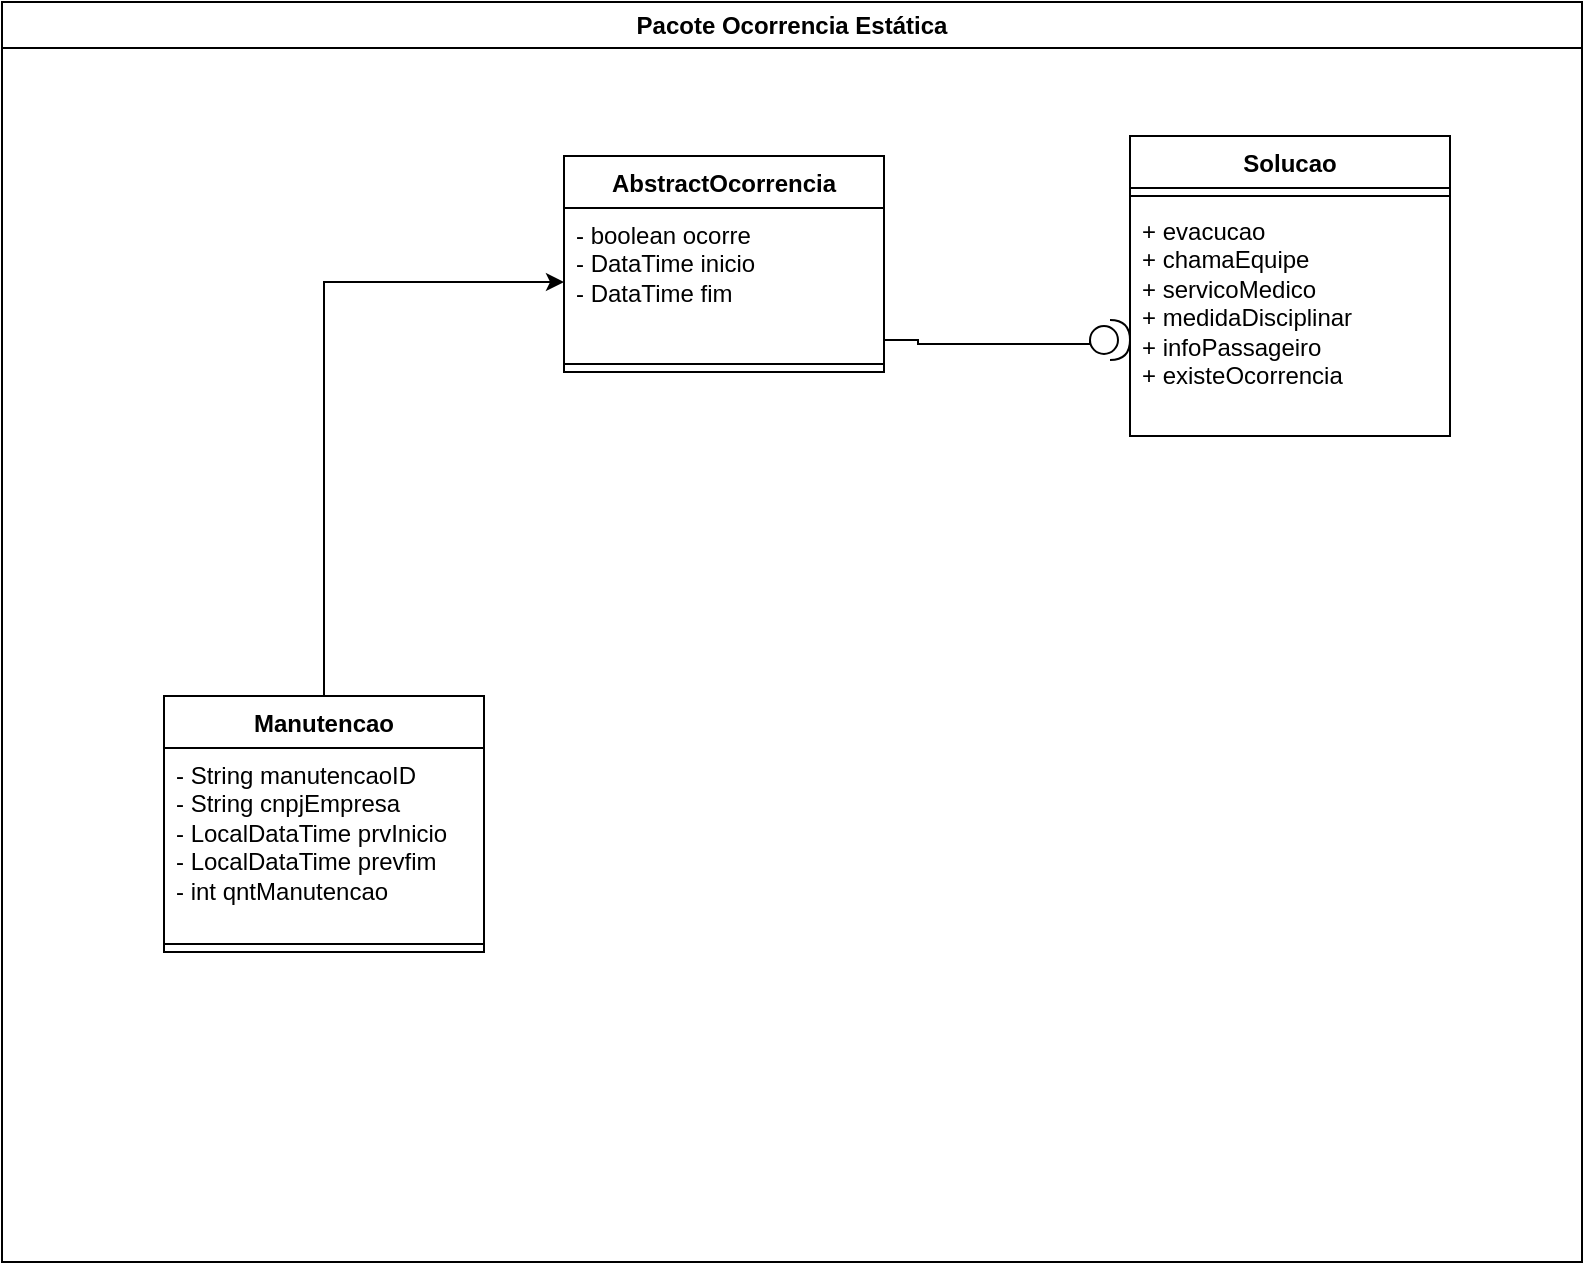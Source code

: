 <mxfile version="24.2.5" type="github" pages="4">
  <diagram name="Ocorrencia Estática" id="eAesNLCMNbQy8Txhgp5Q">
    <mxGraphModel dx="614" dy="1593" grid="1" gridSize="10" guides="1" tooltips="1" connect="1" arrows="1" fold="1" page="1" pageScale="1" pageWidth="827" pageHeight="1169" math="0" shadow="0">
      <root>
        <mxCell id="0" />
        <mxCell id="1" parent="0" />
        <mxCell id="ItMRLDCNhBZhx8yUrKy3-38" value="&lt;font style=&quot;vertical-align: inherit;&quot;&gt;&lt;font style=&quot;vertical-align: inherit;&quot;&gt;Solucao&lt;/font&gt;&lt;/font&gt;" style="swimlane;fontStyle=1;align=center;verticalAlign=top;childLayout=stackLayout;horizontal=1;startSize=26;horizontalStack=0;resizeParent=1;resizeParentMax=0;resizeLast=0;collapsible=1;marginBottom=0;whiteSpace=wrap;html=1;" parent="1" vertex="1">
          <mxGeometry x="583" y="-770" width="160" height="150" as="geometry" />
        </mxCell>
        <mxCell id="ItMRLDCNhBZhx8yUrKy3-40" value="" style="line;strokeWidth=1;fillColor=none;align=left;verticalAlign=middle;spacingTop=-1;spacingLeft=3;spacingRight=3;rotatable=0;labelPosition=right;points=[];portConstraint=eastwest;strokeColor=inherit;" parent="ItMRLDCNhBZhx8yUrKy3-38" vertex="1">
          <mxGeometry y="26" width="160" height="8" as="geometry" />
        </mxCell>
        <mxCell id="ItMRLDCNhBZhx8yUrKy3-41" value="&lt;font style=&quot;vertical-align: inherit;&quot;&gt;&lt;font style=&quot;vertical-align: inherit;&quot;&gt;+ evacucao&lt;/font&gt;&lt;/font&gt;&lt;div&gt;&lt;font style=&quot;vertical-align: inherit;&quot;&gt;&lt;font style=&quot;vertical-align: inherit;&quot;&gt;&lt;font style=&quot;vertical-align: inherit;&quot;&gt;&lt;font style=&quot;vertical-align: inherit;&quot;&gt;+ chamaEquipe&lt;/font&gt;&lt;/font&gt;&lt;/font&gt;&lt;/font&gt;&lt;/div&gt;&lt;div&gt;&lt;font style=&quot;vertical-align: inherit;&quot;&gt;&lt;font style=&quot;vertical-align: inherit;&quot;&gt;&lt;font style=&quot;vertical-align: inherit;&quot;&gt;&lt;font style=&quot;vertical-align: inherit;&quot;&gt;&lt;font style=&quot;vertical-align: inherit;&quot;&gt;&lt;font style=&quot;vertical-align: inherit;&quot;&gt;+ servicoMedico&amp;nbsp;&lt;/font&gt;&lt;/font&gt;&lt;/font&gt;&lt;/font&gt;&lt;/font&gt;&lt;/font&gt;&lt;/div&gt;&lt;div&gt;&lt;font style=&quot;vertical-align: inherit;&quot;&gt;&lt;font style=&quot;vertical-align: inherit;&quot;&gt;&lt;font style=&quot;vertical-align: inherit;&quot;&gt;&lt;font style=&quot;vertical-align: inherit;&quot;&gt;&lt;font style=&quot;vertical-align: inherit;&quot;&gt;&lt;font style=&quot;vertical-align: inherit;&quot;&gt;&lt;font style=&quot;vertical-align: inherit;&quot;&gt;&lt;font style=&quot;vertical-align: inherit;&quot;&gt;+ medidaDisciplinar&lt;/font&gt;&lt;/font&gt;&lt;/font&gt;&lt;/font&gt;&lt;/font&gt;&lt;/font&gt;&lt;/font&gt;&lt;/font&gt;&lt;/div&gt;&lt;div&gt;&lt;font style=&quot;vertical-align: inherit;&quot;&gt;&lt;font style=&quot;vertical-align: inherit;&quot;&gt;&lt;font style=&quot;vertical-align: inherit;&quot;&gt;&lt;font style=&quot;vertical-align: inherit;&quot;&gt;&lt;font style=&quot;vertical-align: inherit;&quot;&gt;&lt;font style=&quot;vertical-align: inherit;&quot;&gt;&lt;font style=&quot;vertical-align: inherit;&quot;&gt;&lt;font style=&quot;vertical-align: inherit;&quot;&gt;&lt;font style=&quot;vertical-align: inherit;&quot;&gt;&lt;font style=&quot;vertical-align: inherit;&quot;&gt;+ infoPassageiro&lt;/font&gt;&lt;/font&gt;&lt;/font&gt;&lt;/font&gt;&lt;/font&gt;&lt;/font&gt;&lt;/font&gt;&lt;/font&gt;&lt;/font&gt;&lt;/font&gt;&lt;/div&gt;&lt;div&gt;&lt;font style=&quot;vertical-align: inherit;&quot;&gt;&lt;font style=&quot;vertical-align: inherit;&quot;&gt;&lt;font style=&quot;vertical-align: inherit;&quot;&gt;&lt;font style=&quot;vertical-align: inherit;&quot;&gt;&lt;font style=&quot;vertical-align: inherit;&quot;&gt;&lt;font style=&quot;vertical-align: inherit;&quot;&gt;&lt;font style=&quot;vertical-align: inherit;&quot;&gt;&lt;font style=&quot;vertical-align: inherit;&quot;&gt;&lt;font style=&quot;vertical-align: inherit;&quot;&gt;&lt;font style=&quot;vertical-align: inherit;&quot;&gt;+ existeOcorrencia&lt;/font&gt;&lt;/font&gt;&lt;/font&gt;&lt;/font&gt;&lt;/font&gt;&lt;/font&gt;&lt;/font&gt;&lt;/font&gt;&lt;/font&gt;&lt;/font&gt;&lt;/div&gt;" style="text;strokeColor=none;fillColor=none;align=left;verticalAlign=top;spacingLeft=4;spacingRight=4;overflow=hidden;rotatable=0;points=[[0,0.5],[1,0.5]];portConstraint=eastwest;whiteSpace=wrap;html=1;" parent="ItMRLDCNhBZhx8yUrKy3-38" vertex="1">
          <mxGeometry y="34" width="160" height="116" as="geometry" />
        </mxCell>
        <mxCell id="DWbH5lYAs5ZIX2UuuLT6-1" value="Pacote Ocorrencia Estática" style="swimlane;whiteSpace=wrap;html=1;" vertex="1" parent="1">
          <mxGeometry x="19" y="-837" width="790" height="630" as="geometry" />
        </mxCell>
        <mxCell id="EJaN-B2q9femKbshChuU-4" style="edgeStyle=orthogonalEdgeStyle;rounded=0;orthogonalLoop=1;jettySize=auto;html=1;exitX=0.5;exitY=0;exitDx=0;exitDy=0;" edge="1" parent="DWbH5lYAs5ZIX2UuuLT6-1" source="ItMRLDCNhBZhx8yUrKy3-18" target="ItMRLDCNhBZhx8yUrKy3-14">
          <mxGeometry relative="1" as="geometry" />
        </mxCell>
        <mxCell id="ItMRLDCNhBZhx8yUrKy3-18" value="&lt;font style=&quot;vertical-align: inherit;&quot;&gt;&lt;font style=&quot;vertical-align: inherit;&quot;&gt;Manutencao&lt;/font&gt;&lt;/font&gt;" style="swimlane;fontStyle=1;align=center;verticalAlign=top;childLayout=stackLayout;horizontal=1;startSize=26;horizontalStack=0;resizeParent=1;resizeParentMax=0;resizeLast=0;collapsible=1;marginBottom=0;whiteSpace=wrap;html=1;" parent="DWbH5lYAs5ZIX2UuuLT6-1" vertex="1">
          <mxGeometry x="81" y="347" width="160" height="128" as="geometry" />
        </mxCell>
        <mxCell id="ItMRLDCNhBZhx8yUrKy3-19" value="&lt;font style=&quot;vertical-align: inherit;&quot;&gt;&lt;font style=&quot;vertical-align: inherit;&quot;&gt;- String manutencaoID&lt;/font&gt;&lt;/font&gt;&lt;div&gt;&lt;span style=&quot;background-color: initial;&quot;&gt;- String cnpjEmpresa&lt;/span&gt;&lt;/div&gt;&lt;div&gt;&lt;span style=&quot;background-color: initial;&quot;&gt;- LocalDataTime prvInicio&lt;/span&gt;&lt;/div&gt;&lt;div&gt;&lt;span style=&quot;background-color: initial;&quot;&gt;- LocalDataTime prevfim&lt;/span&gt;&lt;/div&gt;&lt;div&gt;&lt;span style=&quot;background-color: initial;&quot;&gt;- int qntManutencao&lt;/span&gt;&lt;/div&gt;" style="text;strokeColor=none;fillColor=none;align=left;verticalAlign=top;spacingLeft=4;spacingRight=4;overflow=hidden;rotatable=0;points=[[0,0.5],[1,0.5]];portConstraint=eastwest;whiteSpace=wrap;html=1;" parent="ItMRLDCNhBZhx8yUrKy3-18" vertex="1">
          <mxGeometry y="26" width="160" height="94" as="geometry" />
        </mxCell>
        <mxCell id="ItMRLDCNhBZhx8yUrKy3-20" value="" style="line;strokeWidth=1;fillColor=none;align=left;verticalAlign=middle;spacingTop=-1;spacingLeft=3;spacingRight=3;rotatable=0;labelPosition=right;points=[];portConstraint=eastwest;strokeColor=inherit;" parent="ItMRLDCNhBZhx8yUrKy3-18" vertex="1">
          <mxGeometry y="120" width="160" height="8" as="geometry" />
        </mxCell>
        <mxCell id="ItMRLDCNhBZhx8yUrKy3-13" value="&lt;font style=&quot;vertical-align: inherit;&quot;&gt;&lt;font style=&quot;vertical-align: inherit;&quot;&gt;AbstractOcorrencia&lt;/font&gt;&lt;/font&gt;" style="swimlane;fontStyle=1;align=center;verticalAlign=top;childLayout=stackLayout;horizontal=1;startSize=26;horizontalStack=0;resizeParent=1;resizeParentMax=0;resizeLast=0;collapsible=1;marginBottom=0;whiteSpace=wrap;html=1;" parent="DWbH5lYAs5ZIX2UuuLT6-1" vertex="1">
          <mxGeometry x="281" y="77" width="160" height="108" as="geometry" />
        </mxCell>
        <mxCell id="ItMRLDCNhBZhx8yUrKy3-14" value="&lt;font style=&quot;vertical-align: inherit;&quot;&gt;&lt;font style=&quot;vertical-align: inherit;&quot;&gt;&lt;font style=&quot;vertical-align: inherit;&quot;&gt;&lt;font style=&quot;vertical-align: inherit;&quot;&gt;&lt;font style=&quot;vertical-align: inherit;&quot;&gt;&lt;font style=&quot;vertical-align: inherit;&quot;&gt;- boolean ocorre&amp;nbsp;&lt;/font&gt;&lt;/font&gt;&lt;/font&gt;&lt;/font&gt;&lt;/font&gt;&lt;/font&gt;&lt;div&gt;&lt;font style=&quot;vertical-align: inherit;&quot;&gt;&lt;font style=&quot;vertical-align: inherit;&quot;&gt;&lt;font style=&quot;vertical-align: inherit;&quot;&gt;&lt;font style=&quot;vertical-align: inherit;&quot;&gt;&lt;font style=&quot;vertical-align: inherit;&quot;&gt;&lt;font style=&quot;vertical-align: inherit;&quot;&gt;&lt;font style=&quot;vertical-align: inherit;&quot;&gt;&lt;font style=&quot;vertical-align: inherit;&quot;&gt;- DataTime inicio&amp;nbsp;&lt;/font&gt;&lt;/font&gt;&lt;/font&gt;&lt;/font&gt;&lt;/font&gt;&lt;/font&gt;&lt;/font&gt;&lt;/font&gt;&lt;/div&gt;&lt;div&gt;&lt;font style=&quot;vertical-align: inherit;&quot;&gt;&lt;font style=&quot;vertical-align: inherit;&quot;&gt;&lt;font style=&quot;vertical-align: inherit;&quot;&gt;&lt;font style=&quot;vertical-align: inherit;&quot;&gt;&lt;font style=&quot;vertical-align: inherit;&quot;&gt;&lt;font style=&quot;vertical-align: inherit;&quot;&gt;&lt;font style=&quot;vertical-align: inherit;&quot;&gt;&lt;font style=&quot;vertical-align: inherit;&quot;&gt;&lt;font style=&quot;vertical-align: inherit;&quot;&gt;&lt;font style=&quot;vertical-align: inherit;&quot;&gt;- DataTime fim&lt;/font&gt;&lt;/font&gt;&lt;/font&gt;&lt;/font&gt;&lt;/font&gt;&lt;/font&gt;&lt;/font&gt;&lt;/font&gt;&lt;/font&gt;&lt;/font&gt;&lt;span style=&quot;background-color: initial;&quot;&gt;&amp;nbsp;&lt;/span&gt;&lt;/div&gt;" style="text;strokeColor=none;fillColor=none;align=left;verticalAlign=top;spacingLeft=4;spacingRight=4;overflow=hidden;rotatable=0;points=[[0,0.5],[1,0.5]];portConstraint=eastwest;whiteSpace=wrap;html=1;" parent="ItMRLDCNhBZhx8yUrKy3-13" vertex="1">
          <mxGeometry y="26" width="160" height="74" as="geometry" />
        </mxCell>
        <mxCell id="ItMRLDCNhBZhx8yUrKy3-15" value="" style="line;strokeWidth=1;fillColor=none;align=left;verticalAlign=middle;spacingTop=-1;spacingLeft=3;spacingRight=3;rotatable=0;labelPosition=right;points=[];portConstraint=eastwest;strokeColor=inherit;" parent="ItMRLDCNhBZhx8yUrKy3-13" vertex="1">
          <mxGeometry y="100" width="160" height="8" as="geometry" />
        </mxCell>
        <mxCell id="tf-fGTpdlnhur03Bu0Bh-1" value="" style="shape=providedRequiredInterface;html=1;verticalLabelPosition=bottom;sketch=0;" parent="DWbH5lYAs5ZIX2UuuLT6-1" vertex="1">
          <mxGeometry x="544" y="159" width="20" height="20" as="geometry" />
        </mxCell>
        <mxCell id="tf-fGTpdlnhur03Bu0Bh-2" style="edgeStyle=orthogonalEdgeStyle;rounded=0;orthogonalLoop=1;jettySize=auto;html=1;exitX=0;exitY=0.5;exitDx=0;exitDy=0;exitPerimeter=0;entryX=1;entryY=0.5;entryDx=0;entryDy=0;endArrow=none;endFill=0;" parent="DWbH5lYAs5ZIX2UuuLT6-1" source="tf-fGTpdlnhur03Bu0Bh-1" target="ItMRLDCNhBZhx8yUrKy3-14" edge="1">
          <mxGeometry relative="1" as="geometry">
            <Array as="points">
              <mxPoint x="544" y="171" />
              <mxPoint x="458" y="171" />
              <mxPoint x="458" y="169" />
            </Array>
          </mxGeometry>
        </mxCell>
      </root>
    </mxGraphModel>
  </diagram>
  <diagram id="c3v6CMgKxM1lAtK5aBZb" name="Ocorrencia Dinâmica">
    <mxGraphModel dx="1441" dy="424" grid="1" gridSize="10" guides="1" tooltips="1" connect="1" arrows="1" fold="1" page="1" pageScale="1" pageWidth="827" pageHeight="1169" math="0" shadow="0">
      <root>
        <mxCell id="0" />
        <mxCell id="1" parent="0" />
        <mxCell id="voYU2QPXjtdkF6IaTTHM-1" value="&lt;font style=&quot;vertical-align: inherit;&quot;&gt;&lt;font style=&quot;vertical-align: inherit;&quot;&gt;ErroHumano&lt;/font&gt;&lt;/font&gt;" style="swimlane;fontStyle=1;align=center;verticalAlign=top;childLayout=stackLayout;horizontal=1;startSize=26;horizontalStack=0;resizeParent=1;resizeParentMax=0;resizeLast=0;collapsible=1;marginBottom=0;whiteSpace=wrap;html=1;" vertex="1" parent="1">
          <mxGeometry x="-140" y="210" width="160" height="170" as="geometry" />
        </mxCell>
        <mxCell id="voYU2QPXjtdkF6IaTTHM-2" value="&lt;div&gt;&lt;font style=&quot;vertical-align: inherit;&quot;&gt;&lt;font style=&quot;vertical-align: inherit;&quot;&gt;- String erroHumanoID&lt;/font&gt;&lt;/font&gt;&lt;/div&gt;&lt;font style=&quot;vertical-align: inherit;&quot;&gt;&lt;font style=&quot;vertical-align: inherit;&quot;&gt;- boolean operador&lt;/font&gt;&lt;/font&gt;&lt;div&gt;&lt;font style=&quot;vertical-align: inherit;&quot;&gt;&lt;font style=&quot;vertical-align: inherit;&quot;&gt;&lt;font style=&quot;vertical-align: inherit;&quot;&gt;&lt;font style=&quot;vertical-align: inherit;&quot;&gt;- boolean maquinista&lt;/font&gt;&lt;/font&gt;&lt;/font&gt;&lt;/font&gt;&lt;/div&gt;&lt;div&gt;&lt;font style=&quot;vertical-align: inherit;&quot;&gt;&lt;font style=&quot;vertical-align: inherit;&quot;&gt;&lt;font style=&quot;vertical-align: inherit;&quot;&gt;&lt;font style=&quot;vertical-align: inherit;&quot;&gt;&lt;font style=&quot;vertical-align: inherit;&quot;&gt;&lt;font style=&quot;vertical-align: inherit;&quot;&gt;- boolean passageiro&lt;/font&gt;&lt;/font&gt;&lt;/font&gt;&lt;/font&gt;&lt;/font&gt;&lt;/font&gt;&lt;/div&gt;&lt;div&gt;&lt;font style=&quot;vertical-align: inherit;&quot;&gt;&lt;font style=&quot;vertical-align: inherit;&quot;&gt;&lt;font style=&quot;vertical-align: inherit;&quot;&gt;&lt;font style=&quot;vertical-align: inherit;&quot;&gt;&lt;font style=&quot;vertical-align: inherit;&quot;&gt;&lt;font style=&quot;vertical-align: inherit;&quot;&gt;- int qntErroHumano&lt;/font&gt;&lt;/font&gt;&lt;/font&gt;&lt;/font&gt;&lt;/font&gt;&lt;/font&gt;&lt;/div&gt;" style="text;strokeColor=none;fillColor=none;align=left;verticalAlign=top;spacingLeft=4;spacingRight=4;overflow=hidden;rotatable=0;points=[[0,0.5],[1,0.5]];portConstraint=eastwest;whiteSpace=wrap;html=1;" vertex="1" parent="voYU2QPXjtdkF6IaTTHM-1">
          <mxGeometry y="26" width="160" height="74" as="geometry" />
        </mxCell>
        <mxCell id="voYU2QPXjtdkF6IaTTHM-3" value="" style="line;strokeWidth=1;fillColor=none;align=left;verticalAlign=middle;spacingTop=-1;spacingLeft=3;spacingRight=3;rotatable=0;labelPosition=right;points=[];portConstraint=eastwest;strokeColor=inherit;" vertex="1" parent="voYU2QPXjtdkF6IaTTHM-1">
          <mxGeometry y="100" width="160" height="20" as="geometry" />
        </mxCell>
        <mxCell id="4nJWO_38u7h-95Xc_rkC-5" value="+medidaDisciplinar&lt;div&gt;+ existeOcorrencia&lt;br&gt;&lt;div&gt;&lt;br&gt;&lt;/div&gt;&lt;/div&gt;" style="text;strokeColor=none;fillColor=none;align=left;verticalAlign=top;spacingLeft=4;spacingRight=4;overflow=hidden;rotatable=0;points=[[0,0.5],[1,0.5]];portConstraint=eastwest;whiteSpace=wrap;html=1;" vertex="1" parent="voYU2QPXjtdkF6IaTTHM-1">
          <mxGeometry y="120" width="160" height="50" as="geometry" />
        </mxCell>
        <mxCell id="ocX63lxlyf79m4lvllYV-1" value="&lt;font style=&quot;vertical-align: inherit;&quot;&gt;&lt;font style=&quot;vertical-align: inherit;&quot;&gt;FalhaTecnica&lt;/font&gt;&lt;/font&gt;" style="swimlane;fontStyle=1;align=center;verticalAlign=top;childLayout=stackLayout;horizontal=1;startSize=26;horizontalStack=0;resizeParent=1;resizeParentMax=0;resizeLast=0;collapsible=1;marginBottom=0;whiteSpace=wrap;html=1;" vertex="1" parent="1">
          <mxGeometry x="250" y="240" width="160" height="134" as="geometry" />
        </mxCell>
        <mxCell id="ocX63lxlyf79m4lvllYV-2" value="&lt;div&gt;&lt;font style=&quot;vertical-align: inherit;&quot;&gt;&lt;font style=&quot;vertical-align: inherit;&quot;&gt;- String falhaTecnicaID&lt;/font&gt;&lt;/font&gt;&lt;/div&gt;&lt;font style=&quot;vertical-align: inherit;&quot;&gt;&lt;font style=&quot;vertical-align: inherit;&quot;&gt;- boolean eletrica&lt;/font&gt;&lt;/font&gt;&lt;div&gt;&lt;font style=&quot;vertical-align: inherit;&quot;&gt;&lt;font style=&quot;vertical-align: inherit;&quot;&gt;&lt;font style=&quot;vertical-align: inherit;&quot;&gt;&lt;font style=&quot;vertical-align: inherit;&quot;&gt;- boolean sinal&lt;/font&gt;&lt;/font&gt;&lt;/font&gt;&lt;/font&gt;&lt;/div&gt;&lt;div&gt;&lt;font style=&quot;vertical-align: inherit;&quot;&gt;&lt;font style=&quot;vertical-align: inherit;&quot;&gt;&lt;font style=&quot;vertical-align: inherit;&quot;&gt;&lt;font style=&quot;vertical-align: inherit;&quot;&gt;- int qntFalhaTecnica&lt;/font&gt;&lt;/font&gt;&lt;/font&gt;&lt;/font&gt;&lt;/div&gt;" style="text;strokeColor=none;fillColor=none;align=left;verticalAlign=top;spacingLeft=4;spacingRight=4;overflow=hidden;rotatable=0;points=[[0,0.5],[1,0.5]];portConstraint=eastwest;whiteSpace=wrap;html=1;" vertex="1" parent="ocX63lxlyf79m4lvllYV-1">
          <mxGeometry y="26" width="160" height="74" as="geometry" />
        </mxCell>
        <mxCell id="ocX63lxlyf79m4lvllYV-3" value="" style="line;strokeWidth=1;fillColor=none;align=left;verticalAlign=middle;spacingTop=-1;spacingLeft=3;spacingRight=3;rotatable=0;labelPosition=right;points=[];portConstraint=eastwest;strokeColor=inherit;" vertex="1" parent="ocX63lxlyf79m4lvllYV-1">
          <mxGeometry y="100" width="160" height="8" as="geometry" />
        </mxCell>
        <mxCell id="kTsC9mw23RTT5SRY5Zy8-1" value="+ existeOcorrencia" style="text;strokeColor=none;fillColor=none;align=left;verticalAlign=top;spacingLeft=4;spacingRight=4;overflow=hidden;rotatable=0;points=[[0,0.5],[1,0.5]];portConstraint=eastwest;whiteSpace=wrap;html=1;" vertex="1" parent="ocX63lxlyf79m4lvllYV-1">
          <mxGeometry y="108" width="160" height="26" as="geometry" />
        </mxCell>
        <mxCell id="K5REWHXe8G93xBZrDuFA-1" value="&lt;font style=&quot;vertical-align: inherit;&quot;&gt;&lt;font style=&quot;vertical-align: inherit;&quot;&gt;EventoExterno&lt;/font&gt;&lt;/font&gt;" style="swimlane;fontStyle=1;align=center;verticalAlign=top;childLayout=stackLayout;horizontal=1;startSize=26;horizontalStack=0;resizeParent=1;resizeParentMax=0;resizeLast=0;collapsible=1;marginBottom=0;whiteSpace=wrap;html=1;" vertex="1" parent="1">
          <mxGeometry x="620" y="240" width="160" height="164" as="geometry" />
        </mxCell>
        <mxCell id="K5REWHXe8G93xBZrDuFA-2" value="&lt;div&gt;&lt;font style=&quot;vertical-align: inherit;&quot;&gt;&lt;font style=&quot;vertical-align: inherit;&quot;&gt;- String falhaTecnicaID&lt;/font&gt;&lt;/font&gt;&lt;/div&gt;&lt;font style=&quot;vertical-align: inherit;&quot;&gt;&lt;font style=&quot;vertical-align: inherit;&quot;&gt;- boolean pessoaPista&lt;/font&gt;&lt;/font&gt;&lt;div&gt;&lt;font style=&quot;vertical-align: inherit;&quot;&gt;&lt;font style=&quot;vertical-align: inherit;&quot;&gt;&lt;font style=&quot;vertical-align: inherit;&quot;&gt;&lt;font style=&quot;vertical-align: inherit;&quot;&gt;- boolean greve&lt;/font&gt;&lt;/font&gt;&lt;/font&gt;&lt;/font&gt;&lt;/div&gt;&lt;div&gt;&lt;font style=&quot;vertical-align: inherit;&quot;&gt;&lt;font style=&quot;vertical-align: inherit;&quot;&gt;&lt;font style=&quot;vertical-align: inherit;&quot;&gt;&lt;font style=&quot;vertical-align: inherit;&quot;&gt;- boolean alagamento&lt;/font&gt;&lt;/font&gt;&lt;/font&gt;&lt;/font&gt;&lt;/div&gt;&lt;div&gt;&lt;font style=&quot;vertical-align: inherit;&quot;&gt;&lt;font style=&quot;vertical-align: inherit;&quot;&gt;&lt;font style=&quot;vertical-align: inherit;&quot;&gt;&lt;font style=&quot;vertical-align: inherit;&quot;&gt;- boolean quedaEnergia&lt;/font&gt;&lt;/font&gt;&lt;/font&gt;&lt;/font&gt;&lt;/div&gt;&lt;div&gt;&lt;font style=&quot;vertical-align: inherit;&quot;&gt;&lt;font style=&quot;vertical-align: inherit;&quot;&gt;&lt;font style=&quot;vertical-align: inherit;&quot;&gt;&lt;font style=&quot;vertical-align: inherit;&quot;&gt;- int qntEventoExterno&lt;/font&gt;&lt;/font&gt;&lt;/font&gt;&lt;/font&gt;&lt;/div&gt;" style="text;strokeColor=none;fillColor=none;align=left;verticalAlign=top;spacingLeft=4;spacingRight=4;overflow=hidden;rotatable=0;points=[[0,0.5],[1,0.5]];portConstraint=eastwest;whiteSpace=wrap;html=1;" vertex="1" parent="K5REWHXe8G93xBZrDuFA-1">
          <mxGeometry y="26" width="160" height="104" as="geometry" />
        </mxCell>
        <mxCell id="K5REWHXe8G93xBZrDuFA-3" value="" style="line;strokeWidth=1;fillColor=none;align=left;verticalAlign=middle;spacingTop=-1;spacingLeft=3;spacingRight=3;rotatable=0;labelPosition=right;points=[];portConstraint=eastwest;strokeColor=inherit;" vertex="1" parent="K5REWHXe8G93xBZrDuFA-1">
          <mxGeometry y="130" width="160" height="8" as="geometry" />
        </mxCell>
        <mxCell id="ZkeAgK2WggRqtulKwILW-2" value="+ existeOcorrencia" style="text;strokeColor=none;fillColor=none;align=left;verticalAlign=top;spacingLeft=4;spacingRight=4;overflow=hidden;rotatable=0;points=[[0,0.5],[1,0.5]];portConstraint=eastwest;whiteSpace=wrap;html=1;" vertex="1" parent="K5REWHXe8G93xBZrDuFA-1">
          <mxGeometry y="138" width="160" height="26" as="geometry" />
        </mxCell>
        <mxCell id="K5REWHXe8G93xBZrDuFA-8" value="Maquinista" style="swimlane;fontStyle=1;align=center;verticalAlign=top;childLayout=stackLayout;horizontal=1;startSize=26;horizontalStack=0;resizeParent=1;resizeParentMax=0;resizeLast=0;collapsible=1;marginBottom=0;whiteSpace=wrap;html=1;" vertex="1" parent="1">
          <mxGeometry x="-280" y="455" width="160" height="60" as="geometry" />
        </mxCell>
        <mxCell id="K5REWHXe8G93xBZrDuFA-9" value="- qntMaquinista" style="text;strokeColor=none;fillColor=none;align=left;verticalAlign=top;spacingLeft=4;spacingRight=4;overflow=hidden;rotatable=0;points=[[0,0.5],[1,0.5]];portConstraint=eastwest;whiteSpace=wrap;html=1;" vertex="1" parent="K5REWHXe8G93xBZrDuFA-8">
          <mxGeometry y="26" width="160" height="26" as="geometry" />
        </mxCell>
        <mxCell id="K5REWHXe8G93xBZrDuFA-10" value="" style="line;strokeWidth=1;fillColor=none;align=left;verticalAlign=middle;spacingTop=-1;spacingLeft=3;spacingRight=3;rotatable=0;labelPosition=right;points=[];portConstraint=eastwest;strokeColor=inherit;" vertex="1" parent="K5REWHXe8G93xBZrDuFA-8">
          <mxGeometry y="52" width="160" height="8" as="geometry" />
        </mxCell>
        <mxCell id="K5REWHXe8G93xBZrDuFA-58" style="edgeStyle=orthogonalEdgeStyle;rounded=0;orthogonalLoop=1;jettySize=auto;html=1;exitX=0.5;exitY=0;exitDx=0;exitDy=0;entryX=0.75;entryY=1;entryDx=0;entryDy=0;" edge="1" parent="1" source="K5REWHXe8G93xBZrDuFA-16" target="voYU2QPXjtdkF6IaTTHM-1">
          <mxGeometry relative="1" as="geometry" />
        </mxCell>
        <mxCell id="K5REWHXe8G93xBZrDuFA-16" value="Operador" style="swimlane;fontStyle=1;align=center;verticalAlign=top;childLayout=stackLayout;horizontal=1;startSize=26;horizontalStack=0;resizeParent=1;resizeParentMax=0;resizeLast=0;collapsible=1;marginBottom=0;whiteSpace=wrap;html=1;" vertex="1" parent="1">
          <mxGeometry x="-10" y="455" width="160" height="60" as="geometry" />
        </mxCell>
        <mxCell id="K5REWHXe8G93xBZrDuFA-17" value="- qntOperador" style="text;strokeColor=none;fillColor=none;align=left;verticalAlign=top;spacingLeft=4;spacingRight=4;overflow=hidden;rotatable=0;points=[[0,0.5],[1,0.5]];portConstraint=eastwest;whiteSpace=wrap;html=1;" vertex="1" parent="K5REWHXe8G93xBZrDuFA-16">
          <mxGeometry y="26" width="160" height="26" as="geometry" />
        </mxCell>
        <mxCell id="K5REWHXe8G93xBZrDuFA-18" value="" style="line;strokeWidth=1;fillColor=none;align=left;verticalAlign=middle;spacingTop=-1;spacingLeft=3;spacingRight=3;rotatable=0;labelPosition=right;points=[];portConstraint=eastwest;strokeColor=inherit;" vertex="1" parent="K5REWHXe8G93xBZrDuFA-16">
          <mxGeometry y="52" width="160" height="8" as="geometry" />
        </mxCell>
        <mxCell id="K5REWHXe8G93xBZrDuFA-57" style="edgeStyle=orthogonalEdgeStyle;rounded=0;orthogonalLoop=1;jettySize=auto;html=1;exitX=0.5;exitY=0;exitDx=0;exitDy=0;entryX=0.5;entryY=1;entryDx=0;entryDy=0;" edge="1" parent="1" source="K5REWHXe8G93xBZrDuFA-20" target="voYU2QPXjtdkF6IaTTHM-1">
          <mxGeometry relative="1" as="geometry" />
        </mxCell>
        <mxCell id="K5REWHXe8G93xBZrDuFA-20" value="Passageiro" style="swimlane;fontStyle=1;align=center;verticalAlign=top;childLayout=stackLayout;horizontal=1;startSize=26;horizontalStack=0;resizeParent=1;resizeParentMax=0;resizeLast=0;collapsible=1;marginBottom=0;whiteSpace=wrap;html=1;" vertex="1" parent="1">
          <mxGeometry x="-130" y="555" width="160" height="60" as="geometry" />
        </mxCell>
        <mxCell id="K5REWHXe8G93xBZrDuFA-21" value="- qntPassageiro" style="text;strokeColor=none;fillColor=none;align=left;verticalAlign=top;spacingLeft=4;spacingRight=4;overflow=hidden;rotatable=0;points=[[0,0.5],[1,0.5]];portConstraint=eastwest;whiteSpace=wrap;html=1;" vertex="1" parent="K5REWHXe8G93xBZrDuFA-20">
          <mxGeometry y="26" width="160" height="26" as="geometry" />
        </mxCell>
        <mxCell id="K5REWHXe8G93xBZrDuFA-22" value="" style="line;strokeWidth=1;fillColor=none;align=left;verticalAlign=middle;spacingTop=-1;spacingLeft=3;spacingRight=3;rotatable=0;labelPosition=right;points=[];portConstraint=eastwest;strokeColor=inherit;" vertex="1" parent="K5REWHXe8G93xBZrDuFA-20">
          <mxGeometry y="52" width="160" height="8" as="geometry" />
        </mxCell>
        <mxCell id="K5REWHXe8G93xBZrDuFA-68" style="edgeStyle=orthogonalEdgeStyle;rounded=0;orthogonalLoop=1;jettySize=auto;html=1;exitX=0.75;exitY=0;exitDx=0;exitDy=0;entryX=0.069;entryY=0.923;entryDx=0;entryDy=0;entryPerimeter=0;" edge="1" parent="1" source="K5REWHXe8G93xBZrDuFA-32" target="ZkeAgK2WggRqtulKwILW-2">
          <mxGeometry relative="1" as="geometry">
            <mxPoint x="630" y="410" as="targetPoint" />
          </mxGeometry>
        </mxCell>
        <mxCell id="K5REWHXe8G93xBZrDuFA-32" value="&lt;p style=&quot;margin:0px;margin-top:4px;text-align:center;&quot;&gt;&lt;b&gt;pessoaPista&lt;/b&gt;&lt;/p&gt;&lt;hr size=&quot;1&quot; style=&quot;border-style:solid;&quot;&gt;&lt;p style=&quot;margin:0px;margin-left:4px;&quot;&gt;&lt;span style=&quot;background-color: initial;&quot;&gt;+ chamarEquipe&lt;/span&gt;&lt;br&gt;&lt;/p&gt;&lt;p style=&quot;margin:0px;margin-left:4px;&quot;&gt;&lt;span style=&quot;background-color: initial;&quot;&gt;+ qntOcorrePessoa&lt;/span&gt;&lt;/p&gt;" style="verticalAlign=top;align=left;overflow=fill;html=1;whiteSpace=wrap;" vertex="1" parent="1">
          <mxGeometry x="470" y="465" width="160" height="70" as="geometry" />
        </mxCell>
        <mxCell id="K5REWHXe8G93xBZrDuFA-62" style="edgeStyle=orthogonalEdgeStyle;rounded=0;orthogonalLoop=1;jettySize=auto;html=1;exitX=0.5;exitY=0;exitDx=0;exitDy=0;entryX=0.25;entryY=1;entryDx=0;entryDy=0;" edge="1" parent="1" source="K5REWHXe8G93xBZrDuFA-33" target="K5REWHXe8G93xBZrDuFA-1">
          <mxGeometry relative="1" as="geometry" />
        </mxCell>
        <mxCell id="K5REWHXe8G93xBZrDuFA-33" value="&lt;p style=&quot;margin:0px;margin-top:4px;text-align:center;&quot;&gt;&lt;b&gt;alagamento&lt;/b&gt;&lt;/p&gt;&lt;hr size=&quot;1&quot; style=&quot;border-style:solid;&quot;&gt;&lt;p style=&quot;margin:0px;margin-left:4px;&quot;&gt;&lt;span style=&quot;background-color: initial;&quot;&gt;+ infoPassageiro&lt;/span&gt;&lt;/p&gt;&lt;p style=&quot;margin:0px;margin-left:4px;&quot;&gt;&lt;span style=&quot;background-color: initial;&quot;&gt;+ qntOcorrealagamento&lt;/span&gt;&lt;/p&gt;" style="verticalAlign=top;align=left;overflow=fill;html=1;whiteSpace=wrap;" vertex="1" parent="1">
          <mxGeometry x="560" y="580" width="160" height="64" as="geometry" />
        </mxCell>
        <mxCell id="K5REWHXe8G93xBZrDuFA-34" value="&lt;p style=&quot;margin:0px;margin-top:4px;text-align:center;&quot;&gt;&lt;b&gt;greve&lt;/b&gt;&lt;/p&gt;&lt;hr size=&quot;1&quot; style=&quot;border-style:solid;&quot;&gt;&lt;p style=&quot;margin:0px;margin-left:4px;&quot;&gt;&lt;/p&gt;&lt;p style=&quot;margin:0px;margin-left:4px;&quot;&gt;+ infoPassageiro&lt;/p&gt;&lt;p style=&quot;margin:0px;margin-left:4px;&quot;&gt;+qntOcorregreve&lt;/p&gt;" style="verticalAlign=top;align=left;overflow=fill;html=1;whiteSpace=wrap;" vertex="1" parent="1">
          <mxGeometry x="680" y="485" width="160" height="70" as="geometry" />
        </mxCell>
        <mxCell id="K5REWHXe8G93xBZrDuFA-66" style="edgeStyle=orthogonalEdgeStyle;rounded=0;orthogonalLoop=1;jettySize=auto;html=1;exitX=0.5;exitY=0;exitDx=0;exitDy=0;entryX=0.75;entryY=1;entryDx=0;entryDy=0;" edge="1" parent="1" source="K5REWHXe8G93xBZrDuFA-38" target="K5REWHXe8G93xBZrDuFA-1">
          <mxGeometry relative="1" as="geometry" />
        </mxCell>
        <mxCell id="K5REWHXe8G93xBZrDuFA-38" value="&lt;p style=&quot;margin:0px;margin-top:4px;text-align:center;&quot;&gt;&lt;b&gt;quedaEnergia&lt;/b&gt;&lt;/p&gt;&lt;hr size=&quot;1&quot; style=&quot;border-style:solid;&quot;&gt;&lt;p style=&quot;margin:0px;margin-left:4px;&quot;&gt;&lt;span style=&quot;background-color: initial;&quot;&gt;+ evacuacao&lt;/span&gt;&lt;/p&gt;&lt;p style=&quot;margin:0px;margin-left:4px;&quot;&gt;&lt;span style=&quot;background-color: initial;&quot;&gt;+ infoPassageiro&lt;/span&gt;&lt;/p&gt;&lt;p style=&quot;margin:0px;margin-left:4px;&quot;&gt;&lt;span style=&quot;background-color: initial;&quot;&gt;+ qntOcorreEnergia&lt;/span&gt;&lt;/p&gt;" style="verticalAlign=top;align=left;overflow=fill;html=1;whiteSpace=wrap;" vertex="1" parent="1">
          <mxGeometry x="860" y="458" width="160" height="74" as="geometry" />
        </mxCell>
        <mxCell id="K5REWHXe8G93xBZrDuFA-53" style="edgeStyle=orthogonalEdgeStyle;rounded=0;orthogonalLoop=1;jettySize=auto;html=1;exitX=0.5;exitY=0;exitDx=0;exitDy=0;entryX=0.25;entryY=1;entryDx=0;entryDy=0;" edge="1" parent="1" target="ocX63lxlyf79m4lvllYV-1">
          <mxGeometry relative="1" as="geometry">
            <mxPoint x="280" y="465" as="sourcePoint" />
          </mxGeometry>
        </mxCell>
        <mxCell id="K5REWHXe8G93xBZrDuFA-47" value="Eletrica" style="swimlane;fontStyle=1;align=center;verticalAlign=top;childLayout=stackLayout;horizontal=1;startSize=26;horizontalStack=0;resizeParent=1;resizeParentMax=0;resizeLast=0;collapsible=1;marginBottom=0;whiteSpace=wrap;html=1;" vertex="1" parent="1">
          <mxGeometry x="180" y="465" width="160" height="60" as="geometry" />
        </mxCell>
        <mxCell id="K5REWHXe8G93xBZrDuFA-48" value="- qntOperador" style="text;strokeColor=none;fillColor=none;align=left;verticalAlign=top;spacingLeft=4;spacingRight=4;overflow=hidden;rotatable=0;points=[[0,0.5],[1,0.5]];portConstraint=eastwest;whiteSpace=wrap;html=1;" vertex="1" parent="K5REWHXe8G93xBZrDuFA-47">
          <mxGeometry y="26" width="160" height="26" as="geometry" />
        </mxCell>
        <mxCell id="K5REWHXe8G93xBZrDuFA-49" value="" style="line;strokeWidth=1;fillColor=none;align=left;verticalAlign=middle;spacingTop=-1;spacingLeft=3;spacingRight=3;rotatable=0;labelPosition=right;points=[];portConstraint=eastwest;strokeColor=inherit;" vertex="1" parent="K5REWHXe8G93xBZrDuFA-47">
          <mxGeometry y="52" width="160" height="8" as="geometry" />
        </mxCell>
        <mxCell id="K5REWHXe8G93xBZrDuFA-59" style="edgeStyle=orthogonalEdgeStyle;rounded=0;orthogonalLoop=1;jettySize=auto;html=1;exitX=0.75;exitY=0;exitDx=0;exitDy=0;entryX=0.75;entryY=1;entryDx=0;entryDy=0;" edge="1" parent="1" source="K5REWHXe8G93xBZrDuFA-50" target="ocX63lxlyf79m4lvllYV-1">
          <mxGeometry relative="1" as="geometry" />
        </mxCell>
        <mxCell id="K5REWHXe8G93xBZrDuFA-50" value="Sinal" style="swimlane;fontStyle=1;align=center;verticalAlign=top;childLayout=stackLayout;horizontal=1;startSize=26;horizontalStack=0;resizeParent=1;resizeParentMax=0;resizeLast=0;collapsible=1;marginBottom=0;whiteSpace=wrap;html=1;" vertex="1" parent="1">
          <mxGeometry x="300" y="550" width="160" height="60" as="geometry" />
        </mxCell>
        <mxCell id="K5REWHXe8G93xBZrDuFA-51" value="- qntOperador" style="text;strokeColor=none;fillColor=none;align=left;verticalAlign=top;spacingLeft=4;spacingRight=4;overflow=hidden;rotatable=0;points=[[0,0.5],[1,0.5]];portConstraint=eastwest;whiteSpace=wrap;html=1;" vertex="1" parent="K5REWHXe8G93xBZrDuFA-50">
          <mxGeometry y="26" width="160" height="26" as="geometry" />
        </mxCell>
        <mxCell id="K5REWHXe8G93xBZrDuFA-52" value="" style="line;strokeWidth=1;fillColor=none;align=left;verticalAlign=middle;spacingTop=-1;spacingLeft=3;spacingRight=3;rotatable=0;labelPosition=right;points=[];portConstraint=eastwest;strokeColor=inherit;" vertex="1" parent="K5REWHXe8G93xBZrDuFA-50">
          <mxGeometry y="52" width="160" height="8" as="geometry" />
        </mxCell>
        <mxCell id="4nJWO_38u7h-95Xc_rkC-7" style="edgeStyle=orthogonalEdgeStyle;rounded=0;orthogonalLoop=1;jettySize=auto;html=1;exitX=1;exitY=0.5;exitDx=0;exitDy=0;entryX=0.238;entryY=0.98;entryDx=0;entryDy=0;entryPerimeter=0;" edge="1" parent="1" source="K5REWHXe8G93xBZrDuFA-9" target="4nJWO_38u7h-95Xc_rkC-5">
          <mxGeometry relative="1" as="geometry" />
        </mxCell>
        <mxCell id="kTsC9mw23RTT5SRY5Zy8-2" style="edgeStyle=orthogonalEdgeStyle;rounded=0;orthogonalLoop=1;jettySize=auto;html=1;exitX=0.25;exitY=0;exitDx=0;exitDy=0;entryX=0.519;entryY=1;entryDx=0;entryDy=0;entryPerimeter=0;" edge="1" parent="1" source="K5REWHXe8G93xBZrDuFA-34" target="ZkeAgK2WggRqtulKwILW-2">
          <mxGeometry relative="1" as="geometry" />
        </mxCell>
      </root>
    </mxGraphModel>
  </diagram>
  <diagram id="vJ88WElVQuMszDq-mx2J" name="Locomotiva">
    <mxGraphModel dx="435" dy="458" grid="1" gridSize="10" guides="1" tooltips="1" connect="1" arrows="1" fold="1" page="1" pageScale="1" pageWidth="827" pageHeight="1169" math="0" shadow="0">
      <root>
        <mxCell id="0" />
        <mxCell id="1" parent="0" />
        <mxCell id="L_1hjWdWJFObu-74ZpXP-1" value="Pacote Locomotiva" style="swimlane;whiteSpace=wrap;html=1;" vertex="1" parent="1">
          <mxGeometry x="22" y="17" width="760" height="593" as="geometry" />
        </mxCell>
        <mxCell id="Zn_IctVgGeygrG46p7B3-17" value="AbstractLocomotiva" style="swimlane;fontStyle=1;align=center;verticalAlign=top;childLayout=stackLayout;horizontal=1;startSize=26;horizontalStack=0;resizeParent=1;resizeParentMax=0;resizeLast=0;collapsible=1;marginBottom=0;whiteSpace=wrap;html=1;" vertex="1" parent="L_1hjWdWJFObu-74ZpXP-1">
          <mxGeometry x="300" y="183" width="160" height="98" as="geometry" />
        </mxCell>
        <mxCell id="Zn_IctVgGeygrG46p7B3-18" value="- String nome&lt;div&gt;- int capacidade&lt;/div&gt;" style="text;strokeColor=none;fillColor=none;align=left;verticalAlign=top;spacingLeft=4;spacingRight=4;overflow=hidden;rotatable=0;points=[[0,0.5],[1,0.5]];portConstraint=eastwest;whiteSpace=wrap;html=1;" vertex="1" parent="Zn_IctVgGeygrG46p7B3-17">
          <mxGeometry y="26" width="160" height="64" as="geometry" />
        </mxCell>
        <mxCell id="Zn_IctVgGeygrG46p7B3-19" value="" style="line;strokeWidth=1;fillColor=none;align=left;verticalAlign=middle;spacingTop=-1;spacingLeft=3;spacingRight=3;rotatable=0;labelPosition=right;points=[];portConstraint=eastwest;strokeColor=inherit;" vertex="1" parent="Zn_IctVgGeygrG46p7B3-17">
          <mxGeometry y="90" width="160" height="8" as="geometry" />
        </mxCell>
        <mxCell id="Zn_IctVgGeygrG46p7B3-20" style="edgeStyle=orthogonalEdgeStyle;rounded=0;orthogonalLoop=1;jettySize=auto;html=1;exitX=0.5;exitY=0;exitDx=0;exitDy=0;" edge="1" parent="L_1hjWdWJFObu-74ZpXP-1" source="Zn_IctVgGeygrG46p7B3-6" target="Zn_IctVgGeygrG46p7B3-18">
          <mxGeometry relative="1" as="geometry" />
        </mxCell>
        <mxCell id="Zn_IctVgGeygrG46p7B3-6" value="&lt;font style=&quot;vertical-align: inherit;&quot;&gt;&lt;font style=&quot;vertical-align: inherit;&quot;&gt;Linha&lt;/font&gt;&lt;/font&gt;" style="swimlane;fontStyle=1;align=center;verticalAlign=top;childLayout=stackLayout;horizontal=1;startSize=26;horizontalStack=0;resizeParent=1;resizeParentMax=0;resizeLast=0;collapsible=1;marginBottom=0;whiteSpace=wrap;html=1;" vertex="1" parent="L_1hjWdWJFObu-74ZpXP-1">
          <mxGeometry x="50" y="353" width="160" height="98" as="geometry" />
        </mxCell>
        <mxCell id="Zn_IctVgGeygrG46p7B3-7" value="&lt;font style=&quot;vertical-align: inherit;&quot;&gt;&lt;font style=&quot;vertical-align: inherit;&quot;&gt;- String linhaID&lt;/font&gt;&lt;/font&gt;&lt;div&gt;&lt;br&gt;&lt;/div&gt;" style="text;strokeColor=none;fillColor=none;align=left;verticalAlign=top;spacingLeft=4;spacingRight=4;overflow=hidden;rotatable=0;points=[[0,0.5],[1,0.5]];portConstraint=eastwest;whiteSpace=wrap;html=1;" vertex="1" parent="Zn_IctVgGeygrG46p7B3-6">
          <mxGeometry y="26" width="160" height="64" as="geometry" />
        </mxCell>
        <mxCell id="Zn_IctVgGeygrG46p7B3-8" value="" style="line;strokeWidth=1;fillColor=none;align=left;verticalAlign=middle;spacingTop=-1;spacingLeft=3;spacingRight=3;rotatable=0;labelPosition=right;points=[];portConstraint=eastwest;strokeColor=inherit;" vertex="1" parent="Zn_IctVgGeygrG46p7B3-6">
          <mxGeometry y="90" width="160" height="8" as="geometry" />
        </mxCell>
        <mxCell id="Zn_IctVgGeygrG46p7B3-21" style="edgeStyle=orthogonalEdgeStyle;rounded=0;orthogonalLoop=1;jettySize=auto;html=1;exitX=0.5;exitY=0;exitDx=0;exitDy=0;" edge="1" parent="L_1hjWdWJFObu-74ZpXP-1" source="Zn_IctVgGeygrG46p7B3-2">
          <mxGeometry relative="1" as="geometry">
            <mxPoint x="360" y="286" as="targetPoint" />
          </mxGeometry>
        </mxCell>
        <mxCell id="Zn_IctVgGeygrG46p7B3-2" value="&lt;font style=&quot;vertical-align: inherit;&quot;&gt;&lt;font style=&quot;vertical-align: inherit;&quot;&gt;Estacao&lt;/font&gt;&lt;/font&gt;" style="swimlane;fontStyle=1;align=center;verticalAlign=top;childLayout=stackLayout;horizontal=1;startSize=26;horizontalStack=0;resizeParent=1;resizeParentMax=0;resizeLast=0;collapsible=1;marginBottom=0;whiteSpace=wrap;html=1;" vertex="1" parent="L_1hjWdWJFObu-74ZpXP-1">
          <mxGeometry x="280" y="353" width="160" height="108" as="geometry" />
        </mxCell>
        <mxCell id="Zn_IctVgGeygrG46p7B3-3" value="&lt;font style=&quot;vertical-align: inherit;&quot;&gt;&lt;font style=&quot;vertical-align: inherit;&quot;&gt;- String estacaoID&lt;/font&gt;&lt;/font&gt;" style="text;strokeColor=none;fillColor=none;align=left;verticalAlign=top;spacingLeft=4;spacingRight=4;overflow=hidden;rotatable=0;points=[[0,0.5],[1,0.5]];portConstraint=eastwest;whiteSpace=wrap;html=1;" vertex="1" parent="Zn_IctVgGeygrG46p7B3-2">
          <mxGeometry y="26" width="160" height="74" as="geometry" />
        </mxCell>
        <mxCell id="Zn_IctVgGeygrG46p7B3-4" value="" style="line;strokeWidth=1;fillColor=none;align=left;verticalAlign=middle;spacingTop=-1;spacingLeft=3;spacingRight=3;rotatable=0;labelPosition=right;points=[];portConstraint=eastwest;strokeColor=inherit;" vertex="1" parent="Zn_IctVgGeygrG46p7B3-2">
          <mxGeometry y="100" width="160" height="8" as="geometry" />
        </mxCell>
        <mxCell id="Zn_IctVgGeygrG46p7B3-22" style="edgeStyle=orthogonalEdgeStyle;rounded=0;orthogonalLoop=1;jettySize=auto;html=1;exitX=0.5;exitY=0;exitDx=0;exitDy=0;entryX=1;entryY=0.5;entryDx=0;entryDy=0;" edge="1" parent="L_1hjWdWJFObu-74ZpXP-1" source="Zn_IctVgGeygrG46p7B3-10" target="Zn_IctVgGeygrG46p7B3-18">
          <mxGeometry relative="1" as="geometry" />
        </mxCell>
        <mxCell id="Zn_IctVgGeygrG46p7B3-10" value="&lt;font style=&quot;vertical-align: inherit;&quot;&gt;&lt;font style=&quot;vertical-align: inherit;&quot;&gt;Trem&lt;/font&gt;&lt;/font&gt;" style="swimlane;fontStyle=1;align=center;verticalAlign=top;childLayout=stackLayout;horizontal=1;startSize=26;horizontalStack=0;resizeParent=1;resizeParentMax=0;resizeLast=0;collapsible=1;marginBottom=0;whiteSpace=wrap;html=1;" vertex="1" parent="L_1hjWdWJFObu-74ZpXP-1">
          <mxGeometry x="530" y="358" width="160" height="98" as="geometry" />
        </mxCell>
        <mxCell id="Zn_IctVgGeygrG46p7B3-11" value="&lt;font style=&quot;vertical-align: inherit;&quot;&gt;&lt;font style=&quot;vertical-align: inherit;&quot;&gt;- String tremID&lt;/font&gt;&lt;/font&gt;&lt;div&gt;&lt;br&gt;&lt;/div&gt;" style="text;strokeColor=none;fillColor=none;align=left;verticalAlign=top;spacingLeft=4;spacingRight=4;overflow=hidden;rotatable=0;points=[[0,0.5],[1,0.5]];portConstraint=eastwest;whiteSpace=wrap;html=1;" vertex="1" parent="Zn_IctVgGeygrG46p7B3-10">
          <mxGeometry y="26" width="160" height="64" as="geometry" />
        </mxCell>
        <mxCell id="Zn_IctVgGeygrG46p7B3-12" value="" style="line;strokeWidth=1;fillColor=none;align=left;verticalAlign=middle;spacingTop=-1;spacingLeft=3;spacingRight=3;rotatable=0;labelPosition=right;points=[];portConstraint=eastwest;strokeColor=inherit;" vertex="1" parent="Zn_IctVgGeygrG46p7B3-10">
          <mxGeometry y="90" width="160" height="8" as="geometry" />
        </mxCell>
      </root>
    </mxGraphModel>
  </diagram>
  <diagram id="hcgd6myjSxEfzx4HOoMa" name="Mostrar">
    <mxGraphModel dx="1120" dy="460" grid="1" gridSize="10" guides="1" tooltips="1" connect="1" arrows="1" fold="1" page="1" pageScale="1" pageWidth="827" pageHeight="1169" math="0" shadow="0">
      <root>
        <mxCell id="0" />
        <mxCell id="1" parent="0" />
        <mxCell id="ldk3dLoaxr2p0zPo4oPx-1" value="&lt;p style=&quot;margin:0px;margin-top:4px;text-align:center;&quot;&gt;&lt;b&gt;Estatistica&lt;/b&gt;&lt;/p&gt;&lt;hr size=&quot;1&quot; style=&quot;border-style:solid;&quot;&gt;&lt;p style=&quot;margin:0px;margin-left:4px;&quot;&gt;+ field: Type&lt;/p&gt;&lt;hr size=&quot;1&quot; style=&quot;border-style:solid;&quot;&gt;&lt;p style=&quot;margin:0px;margin-left:4px;&quot;&gt;+ method(): Type&lt;/p&gt;" style="verticalAlign=top;align=left;overflow=fill;html=1;whiteSpace=wrap;" vertex="1" parent="1">
          <mxGeometry x="40" y="190" width="160" height="90" as="geometry" />
        </mxCell>
        <mxCell id="ldk3dLoaxr2p0zPo4oPx-2" value="&lt;p style=&quot;margin:0px;margin-top:4px;text-align:center;&quot;&gt;&lt;b&gt;RelatorioDesempenho&lt;/b&gt;&lt;/p&gt;&lt;hr size=&quot;1&quot; style=&quot;border-style:solid;&quot;&gt;&lt;p style=&quot;margin:0px;margin-left:4px;&quot;&gt;+ field: Type&lt;/p&gt;&lt;hr size=&quot;1&quot; style=&quot;border-style:solid;&quot;&gt;&lt;p style=&quot;margin:0px;margin-left:4px;&quot;&gt;+ method(): Type&lt;/p&gt;" style="verticalAlign=top;align=left;overflow=fill;html=1;whiteSpace=wrap;" vertex="1" parent="1">
          <mxGeometry x="310" y="170" width="160" height="90" as="geometry" />
        </mxCell>
        <mxCell id="ldk3dLoaxr2p0zPo4oPx-3" value="&lt;p style=&quot;margin:0px;margin-top:4px;text-align:center;&quot;&gt;&lt;b&gt;calRota&lt;/b&gt;&lt;/p&gt;&lt;hr size=&quot;1&quot; style=&quot;border-style:solid;&quot;&gt;&lt;p style=&quot;margin:0px;margin-left:4px;&quot;&gt;+ field: Type&lt;/p&gt;&lt;hr size=&quot;1&quot; style=&quot;border-style:solid;&quot;&gt;&lt;p style=&quot;margin:0px;margin-left:4px;&quot;&gt;+ method(): Type&lt;/p&gt;" style="verticalAlign=top;align=left;overflow=fill;html=1;whiteSpace=wrap;" vertex="1" parent="1">
          <mxGeometry x="520" y="170" width="160" height="90" as="geometry" />
        </mxCell>
        <mxCell id="6defcV1VZmrdMFjH192D-1" value="&lt;p style=&quot;margin:0px;margin-top:4px;text-align:center;&quot;&gt;&lt;b&gt;interface iptv&lt;/b&gt;&lt;/p&gt;&lt;hr size=&quot;1&quot; style=&quot;border-style:solid;&quot;&gt;&lt;p style=&quot;margin:0px;margin-left:4px;&quot;&gt;+ field: Type&lt;/p&gt;&lt;hr size=&quot;1&quot; style=&quot;border-style:solid;&quot;&gt;&lt;p style=&quot;margin:0px;margin-left:4px;&quot;&gt;+ method(): Type&lt;/p&gt;" style="verticalAlign=top;align=left;overflow=fill;html=1;whiteSpace=wrap;" vertex="1" parent="1">
          <mxGeometry x="40" y="40" width="160" height="90" as="geometry" />
        </mxCell>
      </root>
    </mxGraphModel>
  </diagram>
</mxfile>
